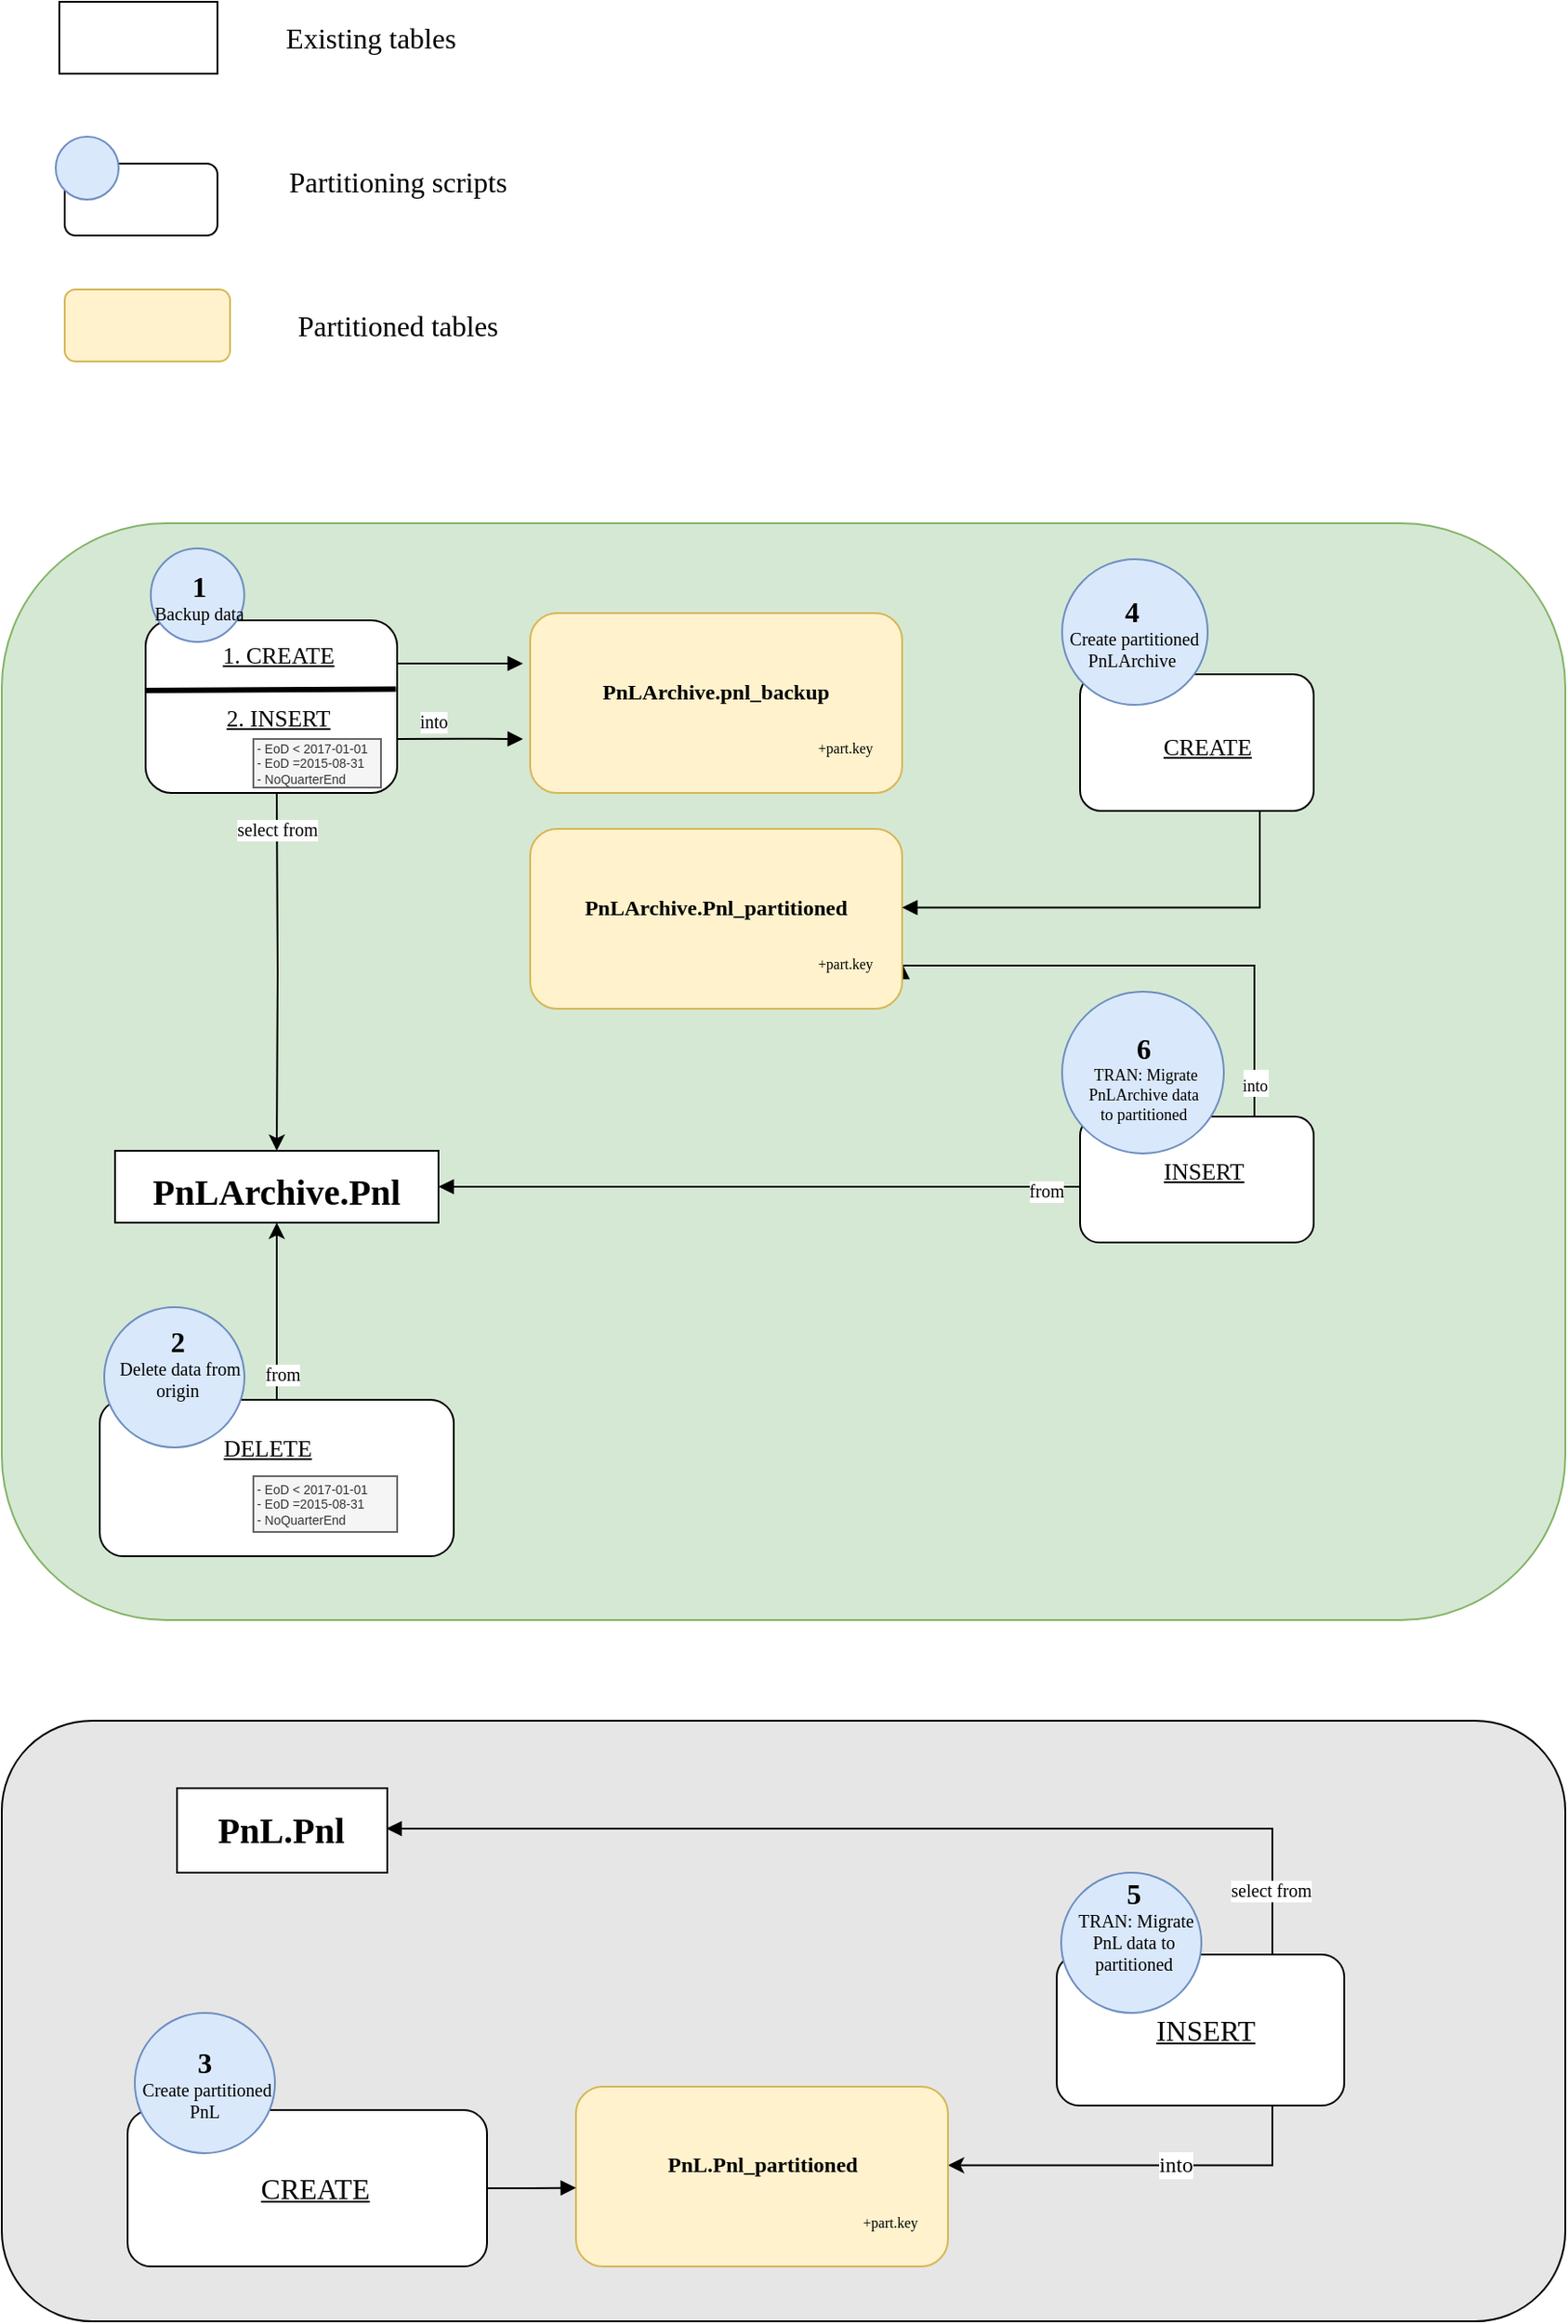 <mxfile version="12.3.6" type="github" pages="1">
  <diagram id="Qe_kFQsv77TcXIZieA6y" name="Page-1">
    <mxGraphModel dx="1746" dy="2061" grid="1" gridSize="10" guides="1" tooltips="1" connect="1" arrows="1" fold="1" page="1" pageScale="1" pageWidth="827" pageHeight="1169" math="0" shadow="0">
      <root>
        <mxCell id="0"/>
        <mxCell id="1" parent="0"/>
        <mxCell id="I41NudkYdVC86vhsTia9-106" value="" style="rounded=1;whiteSpace=wrap;html=1;fontFamily=Verdana;fontSize=9;align=left;fillColor=#E6E6E6;" vertex="1" parent="1">
          <mxGeometry x="80" y="666" width="870" height="334" as="geometry"/>
        </mxCell>
        <mxCell id="I41NudkYdVC86vhsTia9-98" value="" style="rounded=1;whiteSpace=wrap;html=1;fillColor=#d5e8d4;fontFamily=Verdana;fontSize=9;align=left;strokeColor=#82b366;" vertex="1" parent="1">
          <mxGeometry x="80" width="870" height="610" as="geometry"/>
        </mxCell>
        <mxCell id="I41NudkYdVC86vhsTia9-13" value="&lt;font style=&quot;font-size: 9px&quot;&gt;into&lt;/font&gt;" style="edgeStyle=orthogonalEdgeStyle;rounded=0;orthogonalLoop=1;jettySize=auto;html=1;endArrow=block;endFill=1;fontFamily=Verdana;fontSize=13;entryX=1;entryY=0.75;entryDx=0;entryDy=0;" edge="1" parent="1" target="I41NudkYdVC86vhsTia9-64">
          <mxGeometry x="-0.809" relative="1" as="geometry">
            <mxPoint x="769" y="330" as="sourcePoint"/>
            <mxPoint x="720" y="230" as="targetPoint"/>
            <Array as="points">
              <mxPoint x="777" y="330"/>
              <mxPoint x="777" y="246"/>
            </Array>
            <mxPoint as="offset"/>
          </mxGeometry>
        </mxCell>
        <mxCell id="4T156BfcHiUWpnBwVR0s-76" style="edgeStyle=orthogonalEdgeStyle;rounded=0;orthogonalLoop=1;jettySize=auto;html=1;exitX=0.5;exitY=0;exitDx=0;exitDy=0;fontFamily=Verdana;fontSize=8;entryX=0.5;entryY=1;entryDx=0;entryDy=0;" parent="1" source="4T156BfcHiUWpnBwVR0s-35" target="I41NudkYdVC86vhsTia9-6" edge="1">
          <mxGeometry relative="1" as="geometry"/>
        </mxCell>
        <mxCell id="4T156BfcHiUWpnBwVR0s-77" value="from" style="text;html=1;align=center;verticalAlign=middle;resizable=0;points=[];;labelBackgroundColor=#ffffff;fontSize=10;fontFamily=Verdana;" parent="4T156BfcHiUWpnBwVR0s-76" vertex="1" connectable="0">
          <mxGeometry x="-0.406" y="-9" relative="1" as="geometry">
            <mxPoint x="-6.5" y="14.5" as="offset"/>
          </mxGeometry>
        </mxCell>
        <mxCell id="I41NudkYdVC86vhsTia9-51" value="" style="group" vertex="1" connectable="0" parent="1">
          <mxGeometry x="374" y="50" width="207.0" height="120" as="geometry"/>
        </mxCell>
        <mxCell id="I41NudkYdVC86vhsTia9-45" value="" style="group" vertex="1" connectable="0" parent="I41NudkYdVC86vhsTia9-51">
          <mxGeometry width="207.0" height="120" as="geometry"/>
        </mxCell>
        <mxCell id="I41NudkYdVC86vhsTia9-15" value="" style="group" vertex="1" connectable="0" parent="I41NudkYdVC86vhsTia9-45">
          <mxGeometry width="207.0" height="120" as="geometry"/>
        </mxCell>
        <mxCell id="I41NudkYdVC86vhsTia9-41" value="" style="group" vertex="1" connectable="0" parent="I41NudkYdVC86vhsTia9-15">
          <mxGeometry width="207.0" height="120" as="geometry"/>
        </mxCell>
        <mxCell id="4T156BfcHiUWpnBwVR0s-59" value="" style="rounded=1;whiteSpace=wrap;html=1;fillColor=#fff2cc;fontFamily=Verdana;fontSize=8;align=left;strokeColor=#d6b656;" parent="I41NudkYdVC86vhsTia9-41" vertex="1">
          <mxGeometry width="207.0" height="100" as="geometry"/>
        </mxCell>
        <mxCell id="I41NudkYdVC86vhsTia9-14" value="" style="group" vertex="1" connectable="0" parent="I41NudkYdVC86vhsTia9-41">
          <mxGeometry y="18.75" width="207.0" height="101.25" as="geometry"/>
        </mxCell>
        <mxCell id="4T156BfcHiUWpnBwVR0s-10" value="PnLArchive.pnl_backup" style="text;html=1;strokeColor=none;fillColor=none;align=center;verticalAlign=middle;whiteSpace=wrap;rounded=0;fontFamily=Verdana;fontSize=12;fontStyle=1" parent="I41NudkYdVC86vhsTia9-14" vertex="1">
          <mxGeometry width="207.0" height="50.0" as="geometry"/>
        </mxCell>
        <mxCell id="4T156BfcHiUWpnBwVR0s-60" value="+part.key" style="text;html=1;strokeColor=none;fillColor=none;align=center;verticalAlign=middle;whiteSpace=wrap;rounded=0;fontFamily=Verdana;fontSize=8;" parent="I41NudkYdVC86vhsTia9-14" vertex="1">
          <mxGeometry x="150.988" y="31.25" width="48.706" height="50.0" as="geometry"/>
        </mxCell>
        <mxCell id="I41NudkYdVC86vhsTia9-59" style="edgeStyle=orthogonalEdgeStyle;rounded=0;orthogonalLoop=1;jettySize=auto;html=1;exitX=1;exitY=0.25;exitDx=0;exitDy=0;endArrow=block;endFill=1;strokeWidth=1;fontFamily=Verdana;fontSize=9;" edge="1" parent="1" source="4T156BfcHiUWpnBwVR0s-8">
          <mxGeometry relative="1" as="geometry">
            <mxPoint x="370" y="78" as="targetPoint"/>
          </mxGeometry>
        </mxCell>
        <mxCell id="4T156BfcHiUWpnBwVR0s-8" value="" style="rounded=1;whiteSpace=wrap;html=1;" parent="1" vertex="1">
          <mxGeometry x="160" y="54" width="140" height="96" as="geometry"/>
        </mxCell>
        <mxCell id="4T156BfcHiUWpnBwVR0s-7" value="" style="ellipse;whiteSpace=wrap;html=1;aspect=fixed;fillColor=#dae8fc;strokeColor=#6c8ebf;" parent="1" vertex="1">
          <mxGeometry x="162.909" y="14" width="52" height="52" as="geometry"/>
        </mxCell>
        <mxCell id="4T156BfcHiUWpnBwVR0s-6" value="&lt;font&gt;&lt;b&gt;&lt;font style=&quot;font-size: 16px&quot;&gt;1&lt;/font&gt;&lt;/b&gt;&lt;br style=&quot;font-size: 10px&quot;&gt;&amp;nbsp;Backup data&amp;nbsp;&lt;br style=&quot;font-size: 10px&quot;&gt;&lt;br&gt;&lt;/font&gt;" style="text;html=1;strokeColor=none;fillColor=none;align=center;verticalAlign=middle;whiteSpace=wrap;rounded=0;fontFamily=Verdana;fontStyle=0;fontSize=10;" parent="1" vertex="1">
          <mxGeometry x="160" y="20" width="60" height="53" as="geometry"/>
        </mxCell>
        <mxCell id="4T156BfcHiUWpnBwVR0s-9" value="1. CREATE" style="text;html=1;strokeColor=none;fillColor=none;align=center;verticalAlign=middle;whiteSpace=wrap;rounded=0;fontFamily=Verdana;fontStyle=4;fontSize=13;" parent="1" vertex="1">
          <mxGeometry x="196.5" y="63" width="74" height="20" as="geometry"/>
        </mxCell>
        <mxCell id="4T156BfcHiUWpnBwVR0s-12" value="2. INSERT" style="text;html=1;strokeColor=none;fillColor=none;align=center;verticalAlign=middle;whiteSpace=wrap;rounded=0;fontFamily=Verdana;fontStyle=4;fontSize=13;" parent="1" vertex="1">
          <mxGeometry x="197.5" y="98" width="72" height="20" as="geometry"/>
        </mxCell>
        <mxCell id="4T156BfcHiUWpnBwVR0s-16" value="- EoD &amp;lt; 2017-01-01&lt;br&gt;- EoD =2015-08-31&lt;br&gt;- NoQuarterEnd" style="text;strokeColor=#666666;fillColor=#f5f5f5;align=left;verticalAlign=middle;whiteSpace=wrap;rounded=0;fontFamily=Helvetica;fontSize=7;html=1;fontColor=#333333;" parent="1" vertex="1">
          <mxGeometry x="220" y="120" width="71" height="27" as="geometry"/>
        </mxCell>
        <mxCell id="4T156BfcHiUWpnBwVR0s-74" value="&lt;font style=&quot;font-size: 10px&quot;&gt;select from&lt;/font&gt;" style="edgeStyle=orthogonalEdgeStyle;rounded=0;orthogonalLoop=1;jettySize=auto;html=1;fontFamily=Verdana;fontSize=8;entryX=0.5;entryY=0;entryDx=0;entryDy=0;" parent="1" target="I41NudkYdVC86vhsTia9-6" edge="1">
          <mxGeometry x="-0.799" relative="1" as="geometry">
            <mxPoint x="233" y="150" as="sourcePoint"/>
            <mxPoint x="250" y="350" as="targetPoint"/>
            <Array as="points"/>
            <mxPoint as="offset"/>
          </mxGeometry>
        </mxCell>
        <mxCell id="I41NudkYdVC86vhsTia9-54" value="" style="endArrow=none;html=1;strokeWidth=3;fontFamily=Verdana;fontSize=9;entryX=0.995;entryY=0.399;entryDx=0;entryDy=0;entryPerimeter=0;" edge="1" parent="1" target="4T156BfcHiUWpnBwVR0s-8">
          <mxGeometry width="50" height="50" relative="1" as="geometry">
            <mxPoint x="160" y="93" as="sourcePoint"/>
            <mxPoint x="240" y="93" as="targetPoint"/>
          </mxGeometry>
        </mxCell>
        <mxCell id="I41NudkYdVC86vhsTia9-60" value="" style="group" vertex="1" connectable="0" parent="1">
          <mxGeometry x="374" y="170" width="207" height="100" as="geometry"/>
        </mxCell>
        <mxCell id="I41NudkYdVC86vhsTia9-61" value="" style="group" vertex="1" connectable="0" parent="I41NudkYdVC86vhsTia9-60">
          <mxGeometry width="207" height="100.0" as="geometry"/>
        </mxCell>
        <mxCell id="I41NudkYdVC86vhsTia9-62" value="" style="group" vertex="1" connectable="0" parent="I41NudkYdVC86vhsTia9-61">
          <mxGeometry width="207" height="100.0" as="geometry"/>
        </mxCell>
        <mxCell id="I41NudkYdVC86vhsTia9-63" value="" style="group" vertex="1" connectable="0" parent="I41NudkYdVC86vhsTia9-62">
          <mxGeometry width="207" height="100.0" as="geometry"/>
        </mxCell>
        <mxCell id="I41NudkYdVC86vhsTia9-64" value="" style="rounded=1;whiteSpace=wrap;html=1;fillColor=#fff2cc;fontFamily=Verdana;fontSize=8;align=left;strokeColor=#d6b656;" vertex="1" parent="I41NudkYdVC86vhsTia9-63">
          <mxGeometry width="207.0" height="100" as="geometry"/>
        </mxCell>
        <mxCell id="I41NudkYdVC86vhsTia9-65" value="" style="group" vertex="1" connectable="0" parent="I41NudkYdVC86vhsTia9-63">
          <mxGeometry y="18.75" width="207.0" height="81.25" as="geometry"/>
        </mxCell>
        <mxCell id="I41NudkYdVC86vhsTia9-66" value="PnLArchive.Pnl_partitioned" style="text;html=1;strokeColor=none;fillColor=none;align=center;verticalAlign=middle;whiteSpace=wrap;rounded=0;fontFamily=Verdana;fontSize=12;fontStyle=1" vertex="1" parent="I41NudkYdVC86vhsTia9-65">
          <mxGeometry width="207.0" height="50.0" as="geometry"/>
        </mxCell>
        <mxCell id="I41NudkYdVC86vhsTia9-67" value="+part.key" style="text;html=1;strokeColor=none;fillColor=none;align=center;verticalAlign=middle;whiteSpace=wrap;rounded=0;fontFamily=Verdana;fontSize=8;" vertex="1" parent="I41NudkYdVC86vhsTia9-65">
          <mxGeometry x="150.988" y="31.25" width="48.706" height="50.0" as="geometry"/>
        </mxCell>
        <mxCell id="I41NudkYdVC86vhsTia9-69" value="" style="group" vertex="1" connectable="0" parent="1">
          <mxGeometry x="670" y="20" width="140" height="140" as="geometry"/>
        </mxCell>
        <mxCell id="4T156BfcHiUWpnBwVR0s-64" value="" style="rounded=1;whiteSpace=wrap;html=1;" parent="I41NudkYdVC86vhsTia9-69" vertex="1">
          <mxGeometry x="10" y="64" width="130" height="76" as="geometry"/>
        </mxCell>
        <mxCell id="4T156BfcHiUWpnBwVR0s-68" value="CREATE" style="text;html=1;strokeColor=none;fillColor=none;align=center;verticalAlign=middle;whiteSpace=wrap;rounded=0;fontFamily=Verdana;fontStyle=4;fontSize=13;" parent="I41NudkYdVC86vhsTia9-69" vertex="1">
          <mxGeometry x="63" y="94.217" width="36" height="20.071" as="geometry"/>
        </mxCell>
        <mxCell id="I41NudkYdVC86vhsTia9-68" value="" style="group" vertex="1" connectable="0" parent="I41NudkYdVC86vhsTia9-69">
          <mxGeometry width="81" height="81" as="geometry"/>
        </mxCell>
        <mxCell id="4T156BfcHiUWpnBwVR0s-65" value="" style="ellipse;whiteSpace=wrap;html=1;aspect=fixed;fillColor=#dae8fc;strokeColor=#6c8ebf;" parent="I41NudkYdVC86vhsTia9-68" vertex="1">
          <mxGeometry width="81" height="81" as="geometry"/>
        </mxCell>
        <mxCell id="4T156BfcHiUWpnBwVR0s-66" value="&lt;font&gt;&lt;b&gt;&lt;font style=&quot;font-size: 16px&quot;&gt;4&lt;/font&gt;&lt;/b&gt;&lt;br style=&quot;font-size: 10px&quot;&gt;&amp;nbsp;Create partitioned &lt;br&gt;PnLArchive&lt;br&gt;&lt;/font&gt;" style="text;html=1;strokeColor=none;fillColor=none;align=center;verticalAlign=middle;whiteSpace=wrap;rounded=0;fontFamily=Verdana;fontStyle=0;fontSize=10;" parent="I41NudkYdVC86vhsTia9-68" vertex="1">
          <mxGeometry y="4" width="78" height="73" as="geometry"/>
        </mxCell>
        <mxCell id="I41NudkYdVC86vhsTia9-70" style="edgeStyle=orthogonalEdgeStyle;rounded=0;orthogonalLoop=1;jettySize=auto;html=1;exitX=0.5;exitY=1;exitDx=0;exitDy=0;entryX=1;entryY=0.5;entryDx=0;entryDy=0;endArrow=block;endFill=1;strokeWidth=1;fontFamily=Verdana;fontSize=9;" edge="1" parent="1" source="4T156BfcHiUWpnBwVR0s-64" target="I41NudkYdVC86vhsTia9-66">
          <mxGeometry relative="1" as="geometry">
            <Array as="points">
              <mxPoint x="780" y="160"/>
              <mxPoint x="780" y="214"/>
            </Array>
          </mxGeometry>
        </mxCell>
        <mxCell id="I41NudkYdVC86vhsTia9-94" style="edgeStyle=orthogonalEdgeStyle;rounded=0;orthogonalLoop=1;jettySize=auto;html=1;exitX=0;exitY=0.5;exitDx=0;exitDy=0;endArrow=block;endFill=1;strokeWidth=1;fontFamily=Verdana;fontSize=9;entryX=1;entryY=0.5;entryDx=0;entryDy=0;" edge="1" parent="1" source="4T156BfcHiUWpnBwVR0s-90" target="I41NudkYdVC86vhsTia9-6">
          <mxGeometry relative="1" as="geometry">
            <mxPoint x="340" y="370.294" as="targetPoint"/>
            <Array as="points">
              <mxPoint x="680" y="369"/>
            </Array>
          </mxGeometry>
        </mxCell>
        <mxCell id="I41NudkYdVC86vhsTia9-113" value="from" style="text;html=1;align=center;verticalAlign=middle;resizable=0;points=[];;labelBackgroundColor=#ffffff;fontSize=10;fontFamily=Verdana;" vertex="1" connectable="0" parent="I41NudkYdVC86vhsTia9-94">
          <mxGeometry x="0.132" y="2" relative="1" as="geometry">
            <mxPoint x="181.5" y="-0.5" as="offset"/>
          </mxGeometry>
        </mxCell>
        <mxCell id="4T156BfcHiUWpnBwVR0s-90" value="" style="rounded=1;whiteSpace=wrap;html=1;" parent="1" vertex="1">
          <mxGeometry x="680" y="330" width="130" height="70" as="geometry"/>
        </mxCell>
        <mxCell id="4T156BfcHiUWpnBwVR0s-91" value="" style="ellipse;whiteSpace=wrap;html=1;aspect=fixed;fillColor=#dae8fc;strokeColor=#6c8ebf;" parent="1" vertex="1">
          <mxGeometry x="670" y="260.5" width="90" height="90" as="geometry"/>
        </mxCell>
        <mxCell id="4T156BfcHiUWpnBwVR0s-92" value="&lt;font&gt;&lt;b&gt;&lt;font style=&quot;font-size: 16px&quot;&gt;6&lt;/font&gt;&lt;/b&gt;&lt;br style=&quot;font-size: 9px&quot;&gt;&amp;nbsp;TRAN: Migrate PnLArchive data to partitioned&lt;br style=&quot;font-size: 9px&quot;&gt;&lt;/font&gt;" style="text;html=1;strokeColor=none;fillColor=none;align=center;verticalAlign=middle;whiteSpace=wrap;rounded=0;fontFamily=Verdana;fontStyle=0;fontSize=9;" parent="1" vertex="1">
          <mxGeometry x="681.5" y="275" width="67" height="65" as="geometry"/>
        </mxCell>
        <mxCell id="I41NudkYdVC86vhsTia9-21" value="" style="group" vertex="1" connectable="0" parent="1">
          <mxGeometry x="729.789" y="350.702" width="37.793" height="18.44" as="geometry"/>
        </mxCell>
        <mxCell id="4T156BfcHiUWpnBwVR0s-94" value="INSERT" style="text;html=1;strokeColor=none;fillColor=none;align=center;verticalAlign=middle;whiteSpace=wrap;rounded=0;fontFamily=Verdana;fontStyle=4;fontSize=13;" parent="I41NudkYdVC86vhsTia9-21" vertex="1">
          <mxGeometry width="37.793" height="18.44" as="geometry"/>
        </mxCell>
        <mxCell id="4T156BfcHiUWpnBwVR0s-81" value="into" style="edgeStyle=orthogonalEdgeStyle;rounded=0;orthogonalLoop=1;jettySize=auto;html=1;fontFamily=Verdana;fontSize=12;entryX=1;entryY=0.5;entryDx=0;entryDy=0;exitX=0.5;exitY=1;exitDx=0;exitDy=0;" parent="1" source="4T156BfcHiUWpnBwVR0s-78" target="I41NudkYdVC86vhsTia9-81" edge="1">
          <mxGeometry relative="1" as="geometry">
            <mxPoint x="336.5" y="1147.5" as="targetPoint"/>
            <mxPoint x="851" y="890" as="sourcePoint"/>
            <Array as="points">
              <mxPoint x="787" y="880"/>
              <mxPoint x="787" y="913"/>
            </Array>
          </mxGeometry>
        </mxCell>
        <mxCell id="4T156BfcHiUWpnBwVR0s-88" style="edgeStyle=orthogonalEdgeStyle;rounded=0;orthogonalLoop=1;jettySize=auto;html=1;exitX=0.75;exitY=0;exitDx=0;exitDy=0;entryX=1;entryY=0.5;entryDx=0;entryDy=0;fontFamily=Verdana;fontSize=8;endArrow=block;endFill=1;" parent="1" source="4T156BfcHiUWpnBwVR0s-78" target="4T156BfcHiUWpnBwVR0s-87" edge="1">
          <mxGeometry relative="1" as="geometry">
            <mxPoint x="-237.929" y="574.786" as="targetPoint"/>
          </mxGeometry>
        </mxCell>
        <mxCell id="4T156BfcHiUWpnBwVR0s-89" value="select from" style="text;html=1;align=center;verticalAlign=middle;resizable=0;points=[];;labelBackgroundColor=#ffffff;fontSize=10;fontFamily=Verdana;" parent="4T156BfcHiUWpnBwVR0s-88" vertex="1" connectable="0">
          <mxGeometry x="-0.237" relative="1" as="geometry">
            <mxPoint x="143.5" y="34" as="offset"/>
          </mxGeometry>
        </mxCell>
        <mxCell id="I41NudkYdVC86vhsTia9-38" value="" style="group" vertex="1" connectable="0" parent="1">
          <mxGeometry x="177" y="700" width="117.5" height="52" as="geometry"/>
        </mxCell>
        <mxCell id="I41NudkYdVC86vhsTia9-5" value="" style="rounded=0;whiteSpace=wrap;html=1;fillColor=#ffffff;fontFamily=Verdana;fontSize=20;align=left;" vertex="1" parent="I41NudkYdVC86vhsTia9-38">
          <mxGeometry x="0.5" y="3.5" width="117" height="47" as="geometry"/>
        </mxCell>
        <mxCell id="4T156BfcHiUWpnBwVR0s-87" value="PnL.Pnl" style="text;html=1;strokeColor=none;fillColor=none;align=center;verticalAlign=middle;whiteSpace=wrap;rounded=0;fontFamily=Verdana;fontStyle=1;fontSize=20;" parent="I41NudkYdVC86vhsTia9-38" vertex="1">
          <mxGeometry width="117" height="52" as="geometry"/>
        </mxCell>
        <mxCell id="I41NudkYdVC86vhsTia9-75" value="" style="group" vertex="1" connectable="0" parent="1">
          <mxGeometry x="399.5" y="869.5" width="207" height="100" as="geometry"/>
        </mxCell>
        <mxCell id="I41NudkYdVC86vhsTia9-76" value="" style="group" vertex="1" connectable="0" parent="I41NudkYdVC86vhsTia9-75">
          <mxGeometry width="207" height="100.0" as="geometry"/>
        </mxCell>
        <mxCell id="I41NudkYdVC86vhsTia9-77" value="" style="group" vertex="1" connectable="0" parent="I41NudkYdVC86vhsTia9-76">
          <mxGeometry width="207" height="100.0" as="geometry"/>
        </mxCell>
        <mxCell id="I41NudkYdVC86vhsTia9-78" value="" style="group" vertex="1" connectable="0" parent="I41NudkYdVC86vhsTia9-77">
          <mxGeometry width="207" height="100.0" as="geometry"/>
        </mxCell>
        <mxCell id="I41NudkYdVC86vhsTia9-79" value="" style="rounded=1;whiteSpace=wrap;html=1;fillColor=#fff2cc;fontFamily=Verdana;fontSize=8;align=left;strokeColor=#d6b656;" vertex="1" parent="I41NudkYdVC86vhsTia9-78">
          <mxGeometry width="207.0" height="100" as="geometry"/>
        </mxCell>
        <mxCell id="I41NudkYdVC86vhsTia9-80" value="" style="group" vertex="1" connectable="0" parent="I41NudkYdVC86vhsTia9-78">
          <mxGeometry y="18.75" width="207.0" height="81.25" as="geometry"/>
        </mxCell>
        <mxCell id="I41NudkYdVC86vhsTia9-81" value="PnL.Pnl_partitioned" style="text;html=1;strokeColor=none;fillColor=none;align=center;verticalAlign=middle;whiteSpace=wrap;rounded=0;fontFamily=Verdana;fontSize=12;fontStyle=1" vertex="1" parent="I41NudkYdVC86vhsTia9-80">
          <mxGeometry width="207.0" height="50.0" as="geometry"/>
        </mxCell>
        <mxCell id="I41NudkYdVC86vhsTia9-82" value="+part.key" style="text;html=1;strokeColor=none;fillColor=none;align=center;verticalAlign=middle;whiteSpace=wrap;rounded=0;fontFamily=Verdana;fontSize=8;" vertex="1" parent="I41NudkYdVC86vhsTia9-80">
          <mxGeometry x="150.988" y="31.25" width="48.706" height="50.0" as="geometry"/>
        </mxCell>
        <mxCell id="I41NudkYdVC86vhsTia9-86" style="edgeStyle=orthogonalEdgeStyle;rounded=0;orthogonalLoop=1;jettySize=auto;html=1;exitX=1;exitY=0.5;exitDx=0;exitDy=0;entryX=0;entryY=0.75;entryDx=0;entryDy=0;endArrow=block;endFill=1;strokeWidth=1;fontFamily=Verdana;fontSize=9;" edge="1" parent="1" source="4T156BfcHiUWpnBwVR0s-45" target="I41NudkYdVC86vhsTia9-81">
          <mxGeometry relative="1" as="geometry"/>
        </mxCell>
        <mxCell id="4T156BfcHiUWpnBwVR0s-35" value="" style="rounded=1;whiteSpace=wrap;html=1;" parent="1" vertex="1">
          <mxGeometry x="134.5" y="487.5" width="197" height="87" as="geometry"/>
        </mxCell>
        <mxCell id="4T156BfcHiUWpnBwVR0s-36" value="" style="ellipse;whiteSpace=wrap;html=1;aspect=fixed;fillColor=#dae8fc;strokeColor=#6c8ebf;" parent="1" vertex="1">
          <mxGeometry x="137" y="436" width="78" height="78" as="geometry"/>
        </mxCell>
        <mxCell id="4T156BfcHiUWpnBwVR0s-37" value="&lt;font&gt;&lt;b&gt;&lt;font style=&quot;font-size: 16px&quot;&gt;2&lt;/font&gt;&lt;/b&gt;&lt;br style=&quot;font-size: 10px&quot;&gt;&amp;nbsp;Delete data from origin&lt;br&gt;&lt;br&gt;&lt;/font&gt;" style="text;html=1;strokeColor=none;fillColor=none;align=center;verticalAlign=middle;whiteSpace=wrap;rounded=0;fontFamily=Verdana;fontStyle=0;fontSize=10;" parent="1" vertex="1">
          <mxGeometry x="137.5" y="453.5" width="80" height="39" as="geometry"/>
        </mxCell>
        <mxCell id="4T156BfcHiUWpnBwVR0s-39" value="DELETE" style="text;html=1;strokeColor=none;fillColor=none;align=center;verticalAlign=middle;whiteSpace=wrap;rounded=0;fontFamily=Verdana;fontStyle=4;fontSize=13;" parent="1" vertex="1">
          <mxGeometry x="187.5" y="504.5" width="80" height="18" as="geometry"/>
        </mxCell>
        <mxCell id="4T156BfcHiUWpnBwVR0s-43" value="- EoD &amp;lt; 2017-01-01&lt;br&gt;- EoD =2015-08-31&lt;br&gt;- NoQuarterEnd" style="text;strokeColor=#666666;fillColor=#f5f5f5;align=left;verticalAlign=middle;whiteSpace=wrap;rounded=0;fontFamily=Helvetica;fontSize=7;html=1;fontColor=#333333;" parent="1" vertex="1">
          <mxGeometry x="220" y="530" width="80" height="31" as="geometry"/>
        </mxCell>
        <mxCell id="4T156BfcHiUWpnBwVR0s-45" value="" style="rounded=1;whiteSpace=wrap;html=1;" parent="1" vertex="1">
          <mxGeometry x="150" y="882.5" width="200" height="87" as="geometry"/>
        </mxCell>
        <mxCell id="4T156BfcHiUWpnBwVR0s-46" value="" style="ellipse;whiteSpace=wrap;html=1;aspect=fixed;fillColor=#dae8fc;strokeColor=#6c8ebf;" parent="1" vertex="1">
          <mxGeometry x="154" y="828.5" width="78" height="78" as="geometry"/>
        </mxCell>
        <mxCell id="4T156BfcHiUWpnBwVR0s-47" value="&lt;font&gt;&lt;b&gt;&lt;font style=&quot;font-size: 16px&quot;&gt;3&lt;/font&gt;&lt;/b&gt;&lt;br style=&quot;font-size: 10px&quot;&gt;&amp;nbsp;Create partitioned &lt;br&gt;PnL&lt;br&gt;&lt;/font&gt;" style="text;html=1;strokeColor=none;fillColor=none;align=center;verticalAlign=middle;whiteSpace=wrap;rounded=0;fontFamily=Verdana;fontStyle=0;fontSize=10;" parent="1" vertex="1">
          <mxGeometry x="153" y="848" width="80" height="39" as="geometry"/>
        </mxCell>
        <mxCell id="4T156BfcHiUWpnBwVR0s-49" value="CREATE" style="text;html=1;strokeColor=none;fillColor=none;align=center;verticalAlign=middle;whiteSpace=wrap;rounded=0;fontFamily=Verdana;fontStyle=4;fontSize=16;" parent="1" vertex="1">
          <mxGeometry x="232" y="916" width="45" height="20" as="geometry"/>
        </mxCell>
        <mxCell id="I41NudkYdVC86vhsTia9-6" value="" style="rounded=0;whiteSpace=wrap;html=1;fillColor=#ffffff;fontFamily=Verdana;fontSize=20;align=left;" vertex="1" parent="1">
          <mxGeometry x="143" y="349" width="180" height="40" as="geometry"/>
        </mxCell>
        <mxCell id="4T156BfcHiUWpnBwVR0s-1" value="&lt;font style=&quot;font-size: 20px&quot;&gt;PnLArchive.Pnl&lt;/font&gt;" style="text;html=1;strokeColor=none;fillColor=none;align=center;verticalAlign=middle;whiteSpace=wrap;rounded=0;fontFamily=Verdana;fontStyle=1" parent="1" vertex="1">
          <mxGeometry x="153" y="350.5" width="160" height="40" as="geometry"/>
        </mxCell>
        <mxCell id="4T156BfcHiUWpnBwVR0s-78" value="" style="rounded=1;whiteSpace=wrap;html=1;" parent="1" vertex="1">
          <mxGeometry x="667" y="796" width="160" height="84" as="geometry"/>
        </mxCell>
        <mxCell id="4T156BfcHiUWpnBwVR0s-82" value="INSERT" style="text;html=1;strokeColor=none;fillColor=none;align=center;verticalAlign=middle;whiteSpace=wrap;rounded=0;fontFamily=Verdana;fontStyle=4;fontSize=16;" parent="1" vertex="1">
          <mxGeometry x="712.5" y="822" width="74" height="32" as="geometry"/>
        </mxCell>
        <mxCell id="4T156BfcHiUWpnBwVR0s-79" value="" style="ellipse;whiteSpace=wrap;html=1;aspect=fixed;fillColor=#dae8fc;strokeColor=#6c8ebf;" parent="1" vertex="1">
          <mxGeometry x="669.5" y="750.5" width="78" height="78" as="geometry"/>
        </mxCell>
        <mxCell id="4T156BfcHiUWpnBwVR0s-80" value="&lt;font&gt;&lt;b&gt;&lt;font style=&quot;font-size: 16px&quot;&gt;5&lt;/font&gt;&lt;/b&gt;&lt;br style=&quot;font-size: 10px&quot;&gt;&amp;nbsp;TRAN: Migrate PnL data to partitioned&lt;br&gt;&lt;/font&gt;" style="text;html=1;strokeColor=none;fillColor=none;align=center;verticalAlign=middle;whiteSpace=wrap;rounded=0;fontFamily=Verdana;fontStyle=0;fontSize=10;" parent="1" vertex="1">
          <mxGeometry x="669.5" y="760" width="80" height="39" as="geometry"/>
        </mxCell>
        <mxCell id="I41NudkYdVC86vhsTia9-107" value="&lt;font style=&quot;font-size: 10px&quot;&gt;into&lt;/font&gt;" style="edgeStyle=orthogonalEdgeStyle;rounded=0;orthogonalLoop=1;jettySize=auto;html=1;exitX=1;exitY=0.25;exitDx=0;exitDy=0;endArrow=block;endFill=1;strokeWidth=1;fontFamily=Verdana;fontSize=9;" edge="1" parent="1">
          <mxGeometry x="-0.425" y="10" relative="1" as="geometry">
            <mxPoint x="370" y="120" as="targetPoint"/>
            <mxPoint x="300.056" y="119.944" as="sourcePoint"/>
            <Array as="points">
              <mxPoint x="350" y="120"/>
              <mxPoint x="350" y="120"/>
            </Array>
            <mxPoint as="offset"/>
          </mxGeometry>
        </mxCell>
        <mxCell id="I41NudkYdVC86vhsTia9-119" value="" style="rounded=0;whiteSpace=wrap;html=1;fontFamily=Verdana;fontSize=16;align=left;" vertex="1" parent="1">
          <mxGeometry x="112" y="-290" width="88" height="40" as="geometry"/>
        </mxCell>
        <mxCell id="I41NudkYdVC86vhsTia9-120" value="Existing tables" style="text;html=1;align=center;verticalAlign=middle;resizable=0;points=[];;autosize=1;fontSize=16;fontFamily=Verdana;" vertex="1" parent="1">
          <mxGeometry x="220" y="-280" width="130" height="20" as="geometry"/>
        </mxCell>
        <mxCell id="I41NudkYdVC86vhsTia9-123" value="Partitioning scripts" style="text;html=1;align=center;verticalAlign=middle;resizable=0;points=[];;autosize=1;fontSize=16;fontFamily=Verdana;" vertex="1" parent="1">
          <mxGeometry x="220" y="-200" width="160" height="20" as="geometry"/>
        </mxCell>
        <mxCell id="I41NudkYdVC86vhsTia9-124" value="" style="rounded=1;whiteSpace=wrap;html=1;fillColor=#fff2cc;fontFamily=Verdana;fontSize=8;align=left;strokeColor=#d6b656;" vertex="1" parent="1">
          <mxGeometry x="115" y="-130" width="92" height="40" as="geometry"/>
        </mxCell>
        <mxCell id="I41NudkYdVC86vhsTia9-126" value="Partitioned tables" style="text;html=1;align=center;verticalAlign=middle;resizable=0;points=[];;autosize=1;fontSize=16;fontFamily=Verdana;" vertex="1" parent="1">
          <mxGeometry x="220" y="-120" width="160" height="20" as="geometry"/>
        </mxCell>
        <mxCell id="I41NudkYdVC86vhsTia9-128" value="" style="rounded=1;whiteSpace=wrap;html=1;" vertex="1" parent="1">
          <mxGeometry x="115" y="-200" width="85" height="40" as="geometry"/>
        </mxCell>
        <mxCell id="I41NudkYdVC86vhsTia9-122" value="" style="ellipse;whiteSpace=wrap;html=1;aspect=fixed;fillColor=#dae8fc;strokeColor=#6c8ebf;" vertex="1" parent="1">
          <mxGeometry x="110" y="-215" width="35" height="35" as="geometry"/>
        </mxCell>
      </root>
    </mxGraphModel>
  </diagram>
</mxfile>
